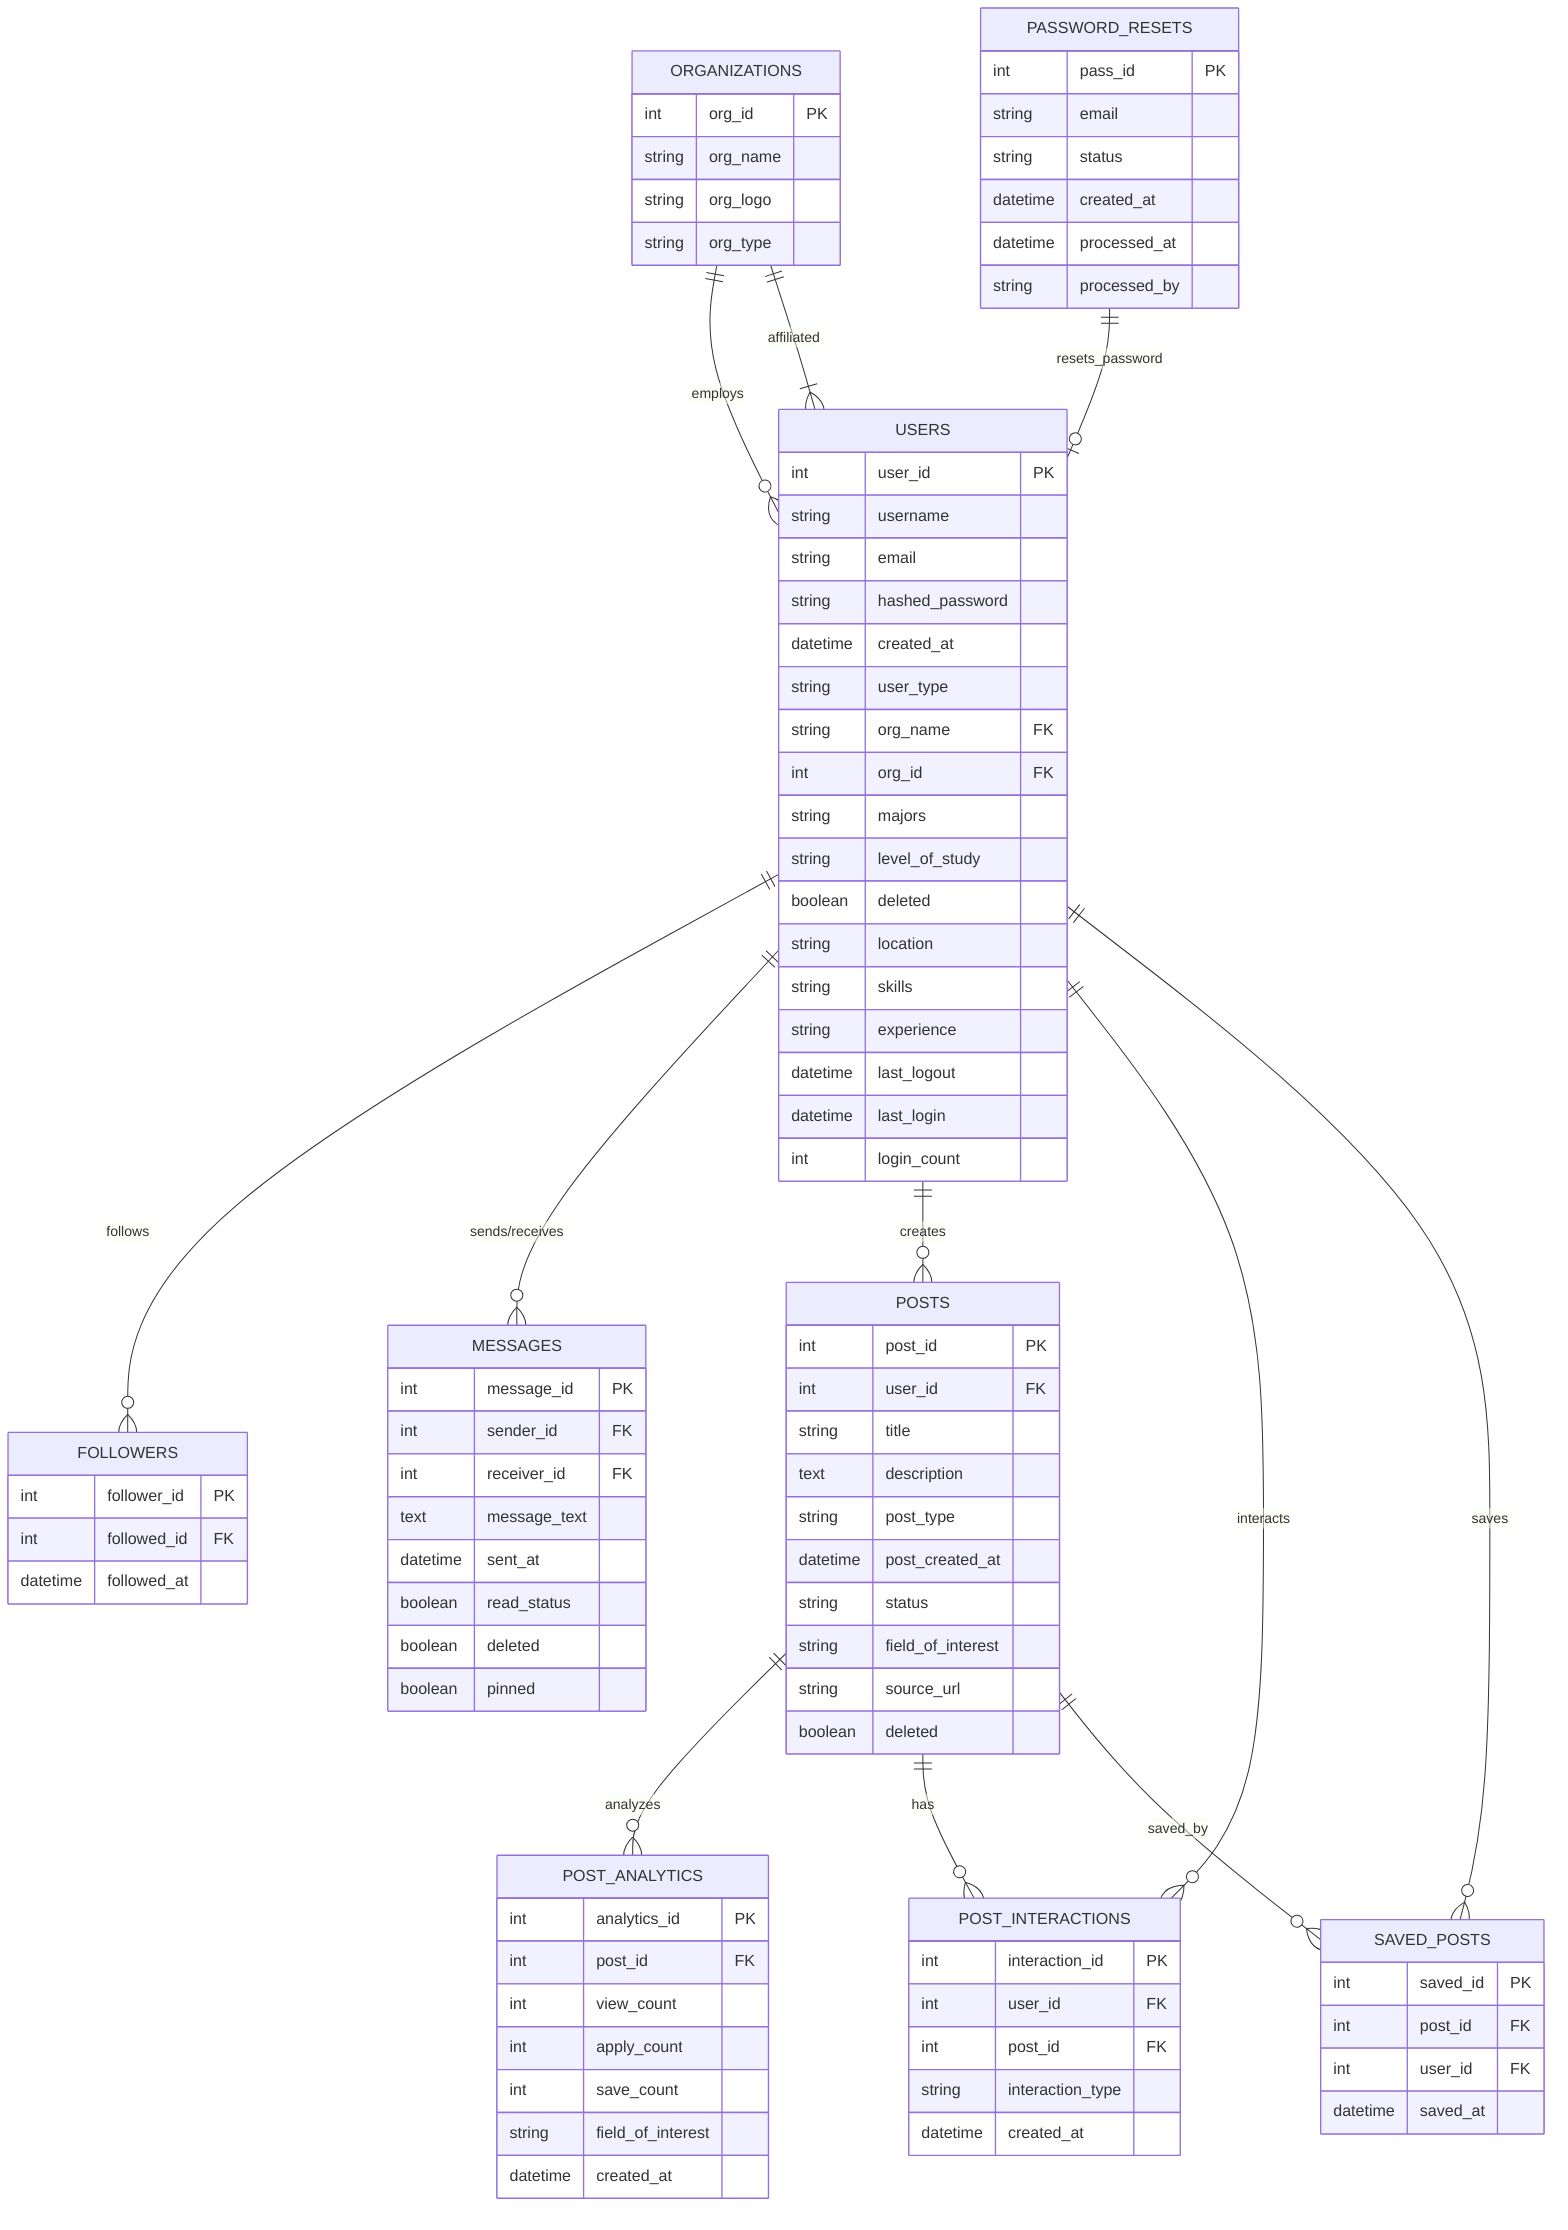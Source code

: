 erDiagram
    USERS {
        int user_id PK
        string username
        string email
        string hashed_password
        datetime created_at
        string user_type
        string org_name FK
        int org_id FK
        string majors
        string level_of_study
        boolean deleted
        string location
        string skills
        string experience
        datetime last_logout
        datetime last_login
        int login_count
    }

    FOLLOWERS {
        int follower_id PK
        int followed_id FK
        datetime followed_at
    }

    MESSAGES {
        int message_id PK
        int sender_id FK
        int receiver_id FK
        text message_text
        datetime sent_at
        boolean read_status
        boolean deleted
        boolean pinned
    }

    ORGANIZATIONS {
        int org_id PK
        string org_name
        string org_logo
        string org_type
    }

    POST_ANALYTICS {
        int analytics_id PK
        int post_id FK
        int view_count
        int apply_count
        int save_count
        string field_of_interest
        datetime created_at
    }

    POST_INTERACTIONS {
        int interaction_id PK
        int user_id FK
        int post_id FK
        string interaction_type
        datetime created_at
    }

    POSTS {
        int post_id PK
        int user_id FK
        string title
        text description
        string post_type
        datetime post_created_at
        string status
        string field_of_interest
        string source_url
        boolean deleted
    }

    SAVED_POSTS {
        int saved_id PK
        int post_id FK
        int user_id FK
        datetime saved_at
    }

    PASSWORD_RESETS {
        int pass_id PK
        string email
        string status
        datetime created_at
        datetime processed_at
        string processed_by
    }

    USERS ||--o{ FOLLOWERS : "follows"
    USERS ||--o{ MESSAGES : "sends/receives"
    ORGANIZATIONS ||--o{ USERS : "employs"
    USERS ||--o{ POSTS : "creates"
    POSTS ||--o{ POST_ANALYTICS : "analyzes"
    USERS ||--o{ POST_INTERACTIONS : "interacts"
    POSTS ||--o{ POST_INTERACTIONS : "has"
    USERS ||--o{ SAVED_POSTS : "saves"
    POSTS ||--o{ SAVED_POSTS : "saved_by"
    PASSWORD_RESETS ||--o| USERS : "resets_password"
    ORGANIZATIONS ||--|{ USERS : "affiliated"